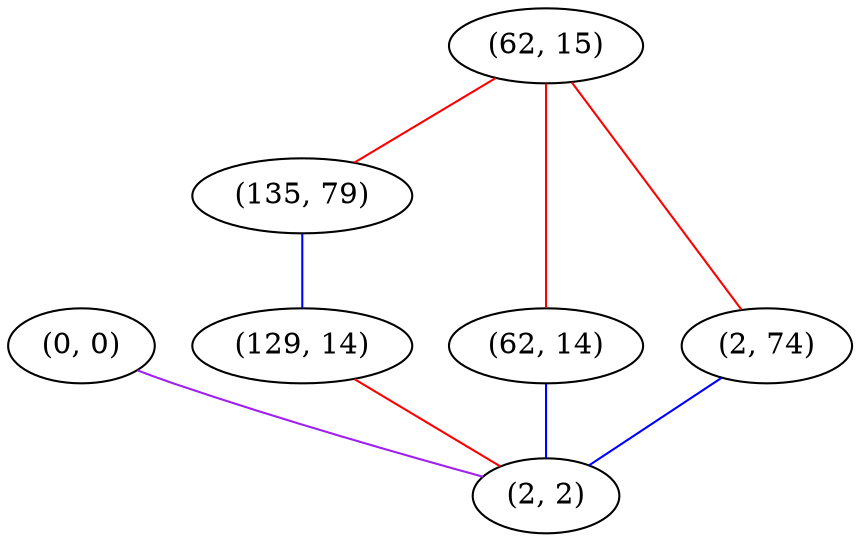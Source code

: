 graph "" {
"(0, 0)";
"(62, 15)";
"(135, 79)";
"(62, 14)";
"(129, 14)";
"(2, 74)";
"(2, 2)";
"(0, 0)" -- "(2, 2)"  [color=purple, key=0, weight=4];
"(62, 15)" -- "(62, 14)"  [color=red, key=0, weight=1];
"(62, 15)" -- "(135, 79)"  [color=red, key=0, weight=1];
"(62, 15)" -- "(2, 74)"  [color=red, key=0, weight=1];
"(135, 79)" -- "(129, 14)"  [color=blue, key=0, weight=3];
"(62, 14)" -- "(2, 2)"  [color=blue, key=0, weight=3];
"(129, 14)" -- "(2, 2)"  [color=red, key=0, weight=1];
"(2, 74)" -- "(2, 2)"  [color=blue, key=0, weight=3];
}

